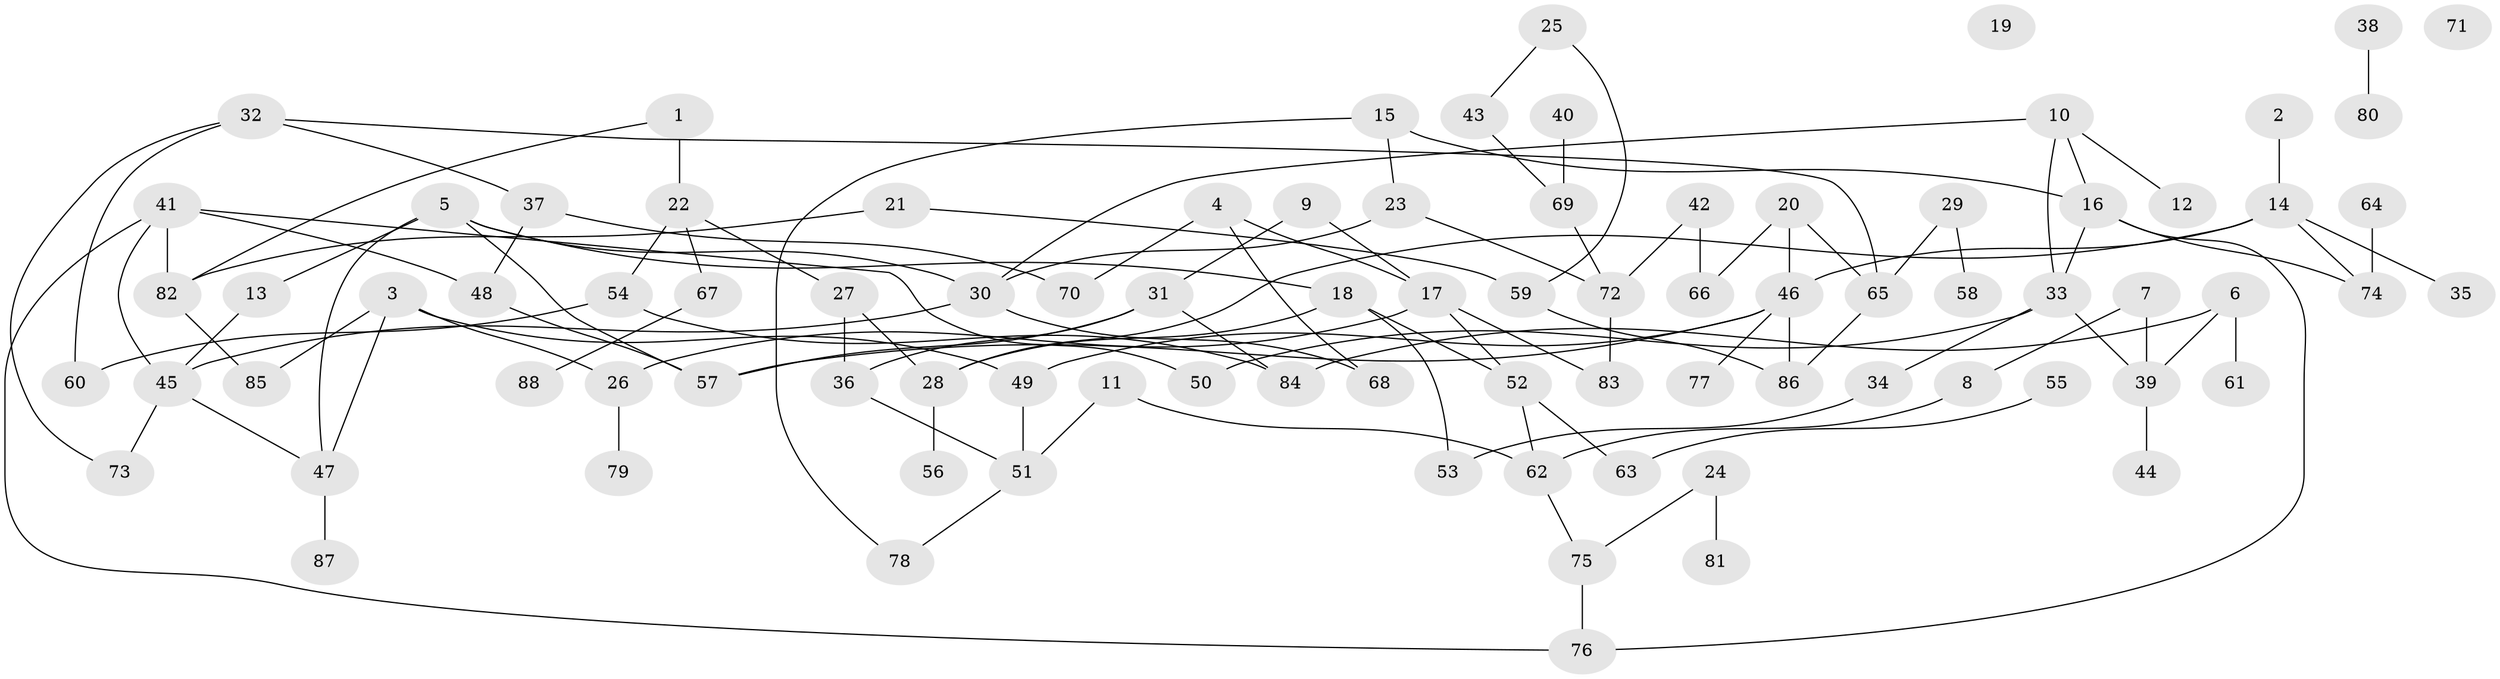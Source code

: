 // Generated by graph-tools (version 1.1) at 2025/39/03/09/25 04:39:41]
// undirected, 88 vertices, 117 edges
graph export_dot {
graph [start="1"]
  node [color=gray90,style=filled];
  1;
  2;
  3;
  4;
  5;
  6;
  7;
  8;
  9;
  10;
  11;
  12;
  13;
  14;
  15;
  16;
  17;
  18;
  19;
  20;
  21;
  22;
  23;
  24;
  25;
  26;
  27;
  28;
  29;
  30;
  31;
  32;
  33;
  34;
  35;
  36;
  37;
  38;
  39;
  40;
  41;
  42;
  43;
  44;
  45;
  46;
  47;
  48;
  49;
  50;
  51;
  52;
  53;
  54;
  55;
  56;
  57;
  58;
  59;
  60;
  61;
  62;
  63;
  64;
  65;
  66;
  67;
  68;
  69;
  70;
  71;
  72;
  73;
  74;
  75;
  76;
  77;
  78;
  79;
  80;
  81;
  82;
  83;
  84;
  85;
  86;
  87;
  88;
  1 -- 22;
  1 -- 82;
  2 -- 14;
  3 -- 26;
  3 -- 47;
  3 -- 49;
  3 -- 85;
  4 -- 17;
  4 -- 68;
  4 -- 70;
  5 -- 13;
  5 -- 18;
  5 -- 30;
  5 -- 47;
  5 -- 57;
  6 -- 39;
  6 -- 61;
  6 -- 84;
  7 -- 8;
  7 -- 39;
  8 -- 62;
  9 -- 17;
  9 -- 31;
  10 -- 12;
  10 -- 16;
  10 -- 30;
  10 -- 33;
  11 -- 51;
  11 -- 62;
  13 -- 45;
  14 -- 28;
  14 -- 35;
  14 -- 46;
  14 -- 74;
  15 -- 16;
  15 -- 23;
  15 -- 78;
  16 -- 33;
  16 -- 74;
  16 -- 76;
  17 -- 26;
  17 -- 52;
  17 -- 83;
  18 -- 28;
  18 -- 52;
  18 -- 53;
  20 -- 46;
  20 -- 65;
  20 -- 66;
  21 -- 59;
  21 -- 82;
  22 -- 27;
  22 -- 54;
  22 -- 67;
  23 -- 30;
  23 -- 72;
  24 -- 75;
  24 -- 81;
  25 -- 43;
  25 -- 59;
  26 -- 79;
  27 -- 28;
  27 -- 36;
  28 -- 56;
  29 -- 58;
  29 -- 65;
  30 -- 45;
  30 -- 68;
  31 -- 36;
  31 -- 57;
  31 -- 84;
  32 -- 37;
  32 -- 60;
  32 -- 65;
  32 -- 73;
  33 -- 34;
  33 -- 39;
  33 -- 50;
  34 -- 53;
  36 -- 51;
  37 -- 48;
  37 -- 70;
  38 -- 80;
  39 -- 44;
  40 -- 69;
  41 -- 45;
  41 -- 48;
  41 -- 50;
  41 -- 76;
  41 -- 82;
  42 -- 66;
  42 -- 72;
  43 -- 69;
  45 -- 47;
  45 -- 73;
  46 -- 49;
  46 -- 57;
  46 -- 77;
  46 -- 86;
  47 -- 87;
  48 -- 57;
  49 -- 51;
  51 -- 78;
  52 -- 62;
  52 -- 63;
  54 -- 60;
  54 -- 84;
  55 -- 63;
  59 -- 86;
  62 -- 75;
  64 -- 74;
  65 -- 86;
  67 -- 88;
  69 -- 72;
  72 -- 83;
  75 -- 76;
  82 -- 85;
}
